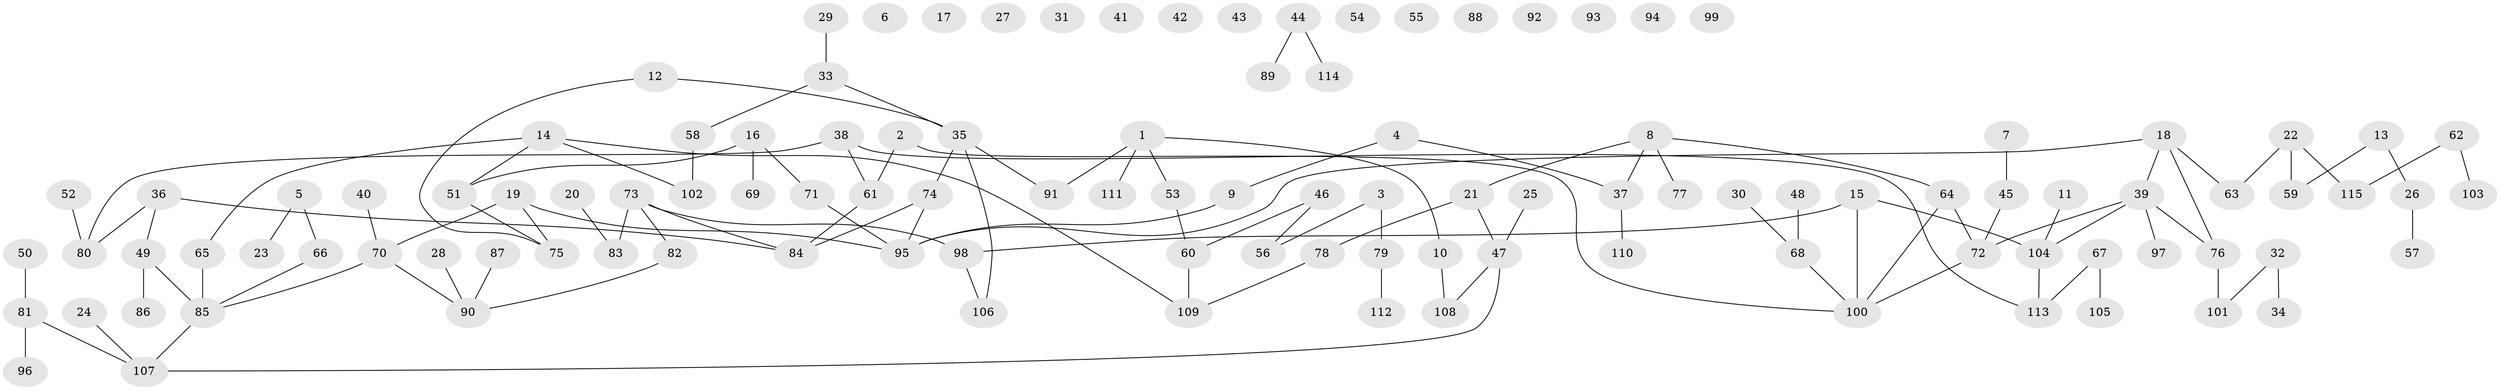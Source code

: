 // coarse degree distribution, {3: 0.1375, 2: 0.275, 1: 0.2375, 0: 0.175, 5: 0.0375, 4: 0.0875, 7: 0.0125, 6: 0.0375}
// Generated by graph-tools (version 1.1) at 2025/23/03/03/25 07:23:24]
// undirected, 115 vertices, 118 edges
graph export_dot {
graph [start="1"]
  node [color=gray90,style=filled];
  1;
  2;
  3;
  4;
  5;
  6;
  7;
  8;
  9;
  10;
  11;
  12;
  13;
  14;
  15;
  16;
  17;
  18;
  19;
  20;
  21;
  22;
  23;
  24;
  25;
  26;
  27;
  28;
  29;
  30;
  31;
  32;
  33;
  34;
  35;
  36;
  37;
  38;
  39;
  40;
  41;
  42;
  43;
  44;
  45;
  46;
  47;
  48;
  49;
  50;
  51;
  52;
  53;
  54;
  55;
  56;
  57;
  58;
  59;
  60;
  61;
  62;
  63;
  64;
  65;
  66;
  67;
  68;
  69;
  70;
  71;
  72;
  73;
  74;
  75;
  76;
  77;
  78;
  79;
  80;
  81;
  82;
  83;
  84;
  85;
  86;
  87;
  88;
  89;
  90;
  91;
  92;
  93;
  94;
  95;
  96;
  97;
  98;
  99;
  100;
  101;
  102;
  103;
  104;
  105;
  106;
  107;
  108;
  109;
  110;
  111;
  112;
  113;
  114;
  115;
  1 -- 10;
  1 -- 53;
  1 -- 91;
  1 -- 111;
  2 -- 61;
  2 -- 100;
  3 -- 56;
  3 -- 79;
  4 -- 9;
  4 -- 37;
  5 -- 23;
  5 -- 66;
  7 -- 45;
  8 -- 21;
  8 -- 37;
  8 -- 64;
  8 -- 77;
  9 -- 95;
  10 -- 108;
  11 -- 104;
  12 -- 35;
  12 -- 75;
  13 -- 26;
  13 -- 59;
  14 -- 51;
  14 -- 65;
  14 -- 102;
  14 -- 109;
  15 -- 98;
  15 -- 100;
  15 -- 104;
  16 -- 51;
  16 -- 69;
  16 -- 71;
  18 -- 39;
  18 -- 63;
  18 -- 76;
  18 -- 95;
  19 -- 70;
  19 -- 75;
  19 -- 95;
  20 -- 83;
  21 -- 47;
  21 -- 78;
  22 -- 59;
  22 -- 63;
  22 -- 115;
  24 -- 107;
  25 -- 47;
  26 -- 57;
  28 -- 90;
  29 -- 33;
  30 -- 68;
  32 -- 34;
  32 -- 101;
  33 -- 35;
  33 -- 58;
  35 -- 74;
  35 -- 91;
  35 -- 106;
  36 -- 49;
  36 -- 80;
  36 -- 84;
  37 -- 110;
  38 -- 61;
  38 -- 80;
  38 -- 113;
  39 -- 72;
  39 -- 76;
  39 -- 97;
  39 -- 104;
  40 -- 70;
  44 -- 89;
  44 -- 114;
  45 -- 72;
  46 -- 56;
  46 -- 60;
  47 -- 107;
  47 -- 108;
  48 -- 68;
  49 -- 85;
  49 -- 86;
  50 -- 81;
  51 -- 75;
  52 -- 80;
  53 -- 60;
  58 -- 102;
  60 -- 109;
  61 -- 84;
  62 -- 103;
  62 -- 115;
  64 -- 72;
  64 -- 100;
  65 -- 85;
  66 -- 85;
  67 -- 105;
  67 -- 113;
  68 -- 100;
  70 -- 85;
  70 -- 90;
  71 -- 95;
  72 -- 100;
  73 -- 82;
  73 -- 83;
  73 -- 84;
  73 -- 98;
  74 -- 84;
  74 -- 95;
  76 -- 101;
  78 -- 109;
  79 -- 112;
  81 -- 96;
  81 -- 107;
  82 -- 90;
  85 -- 107;
  87 -- 90;
  98 -- 106;
  104 -- 113;
}

